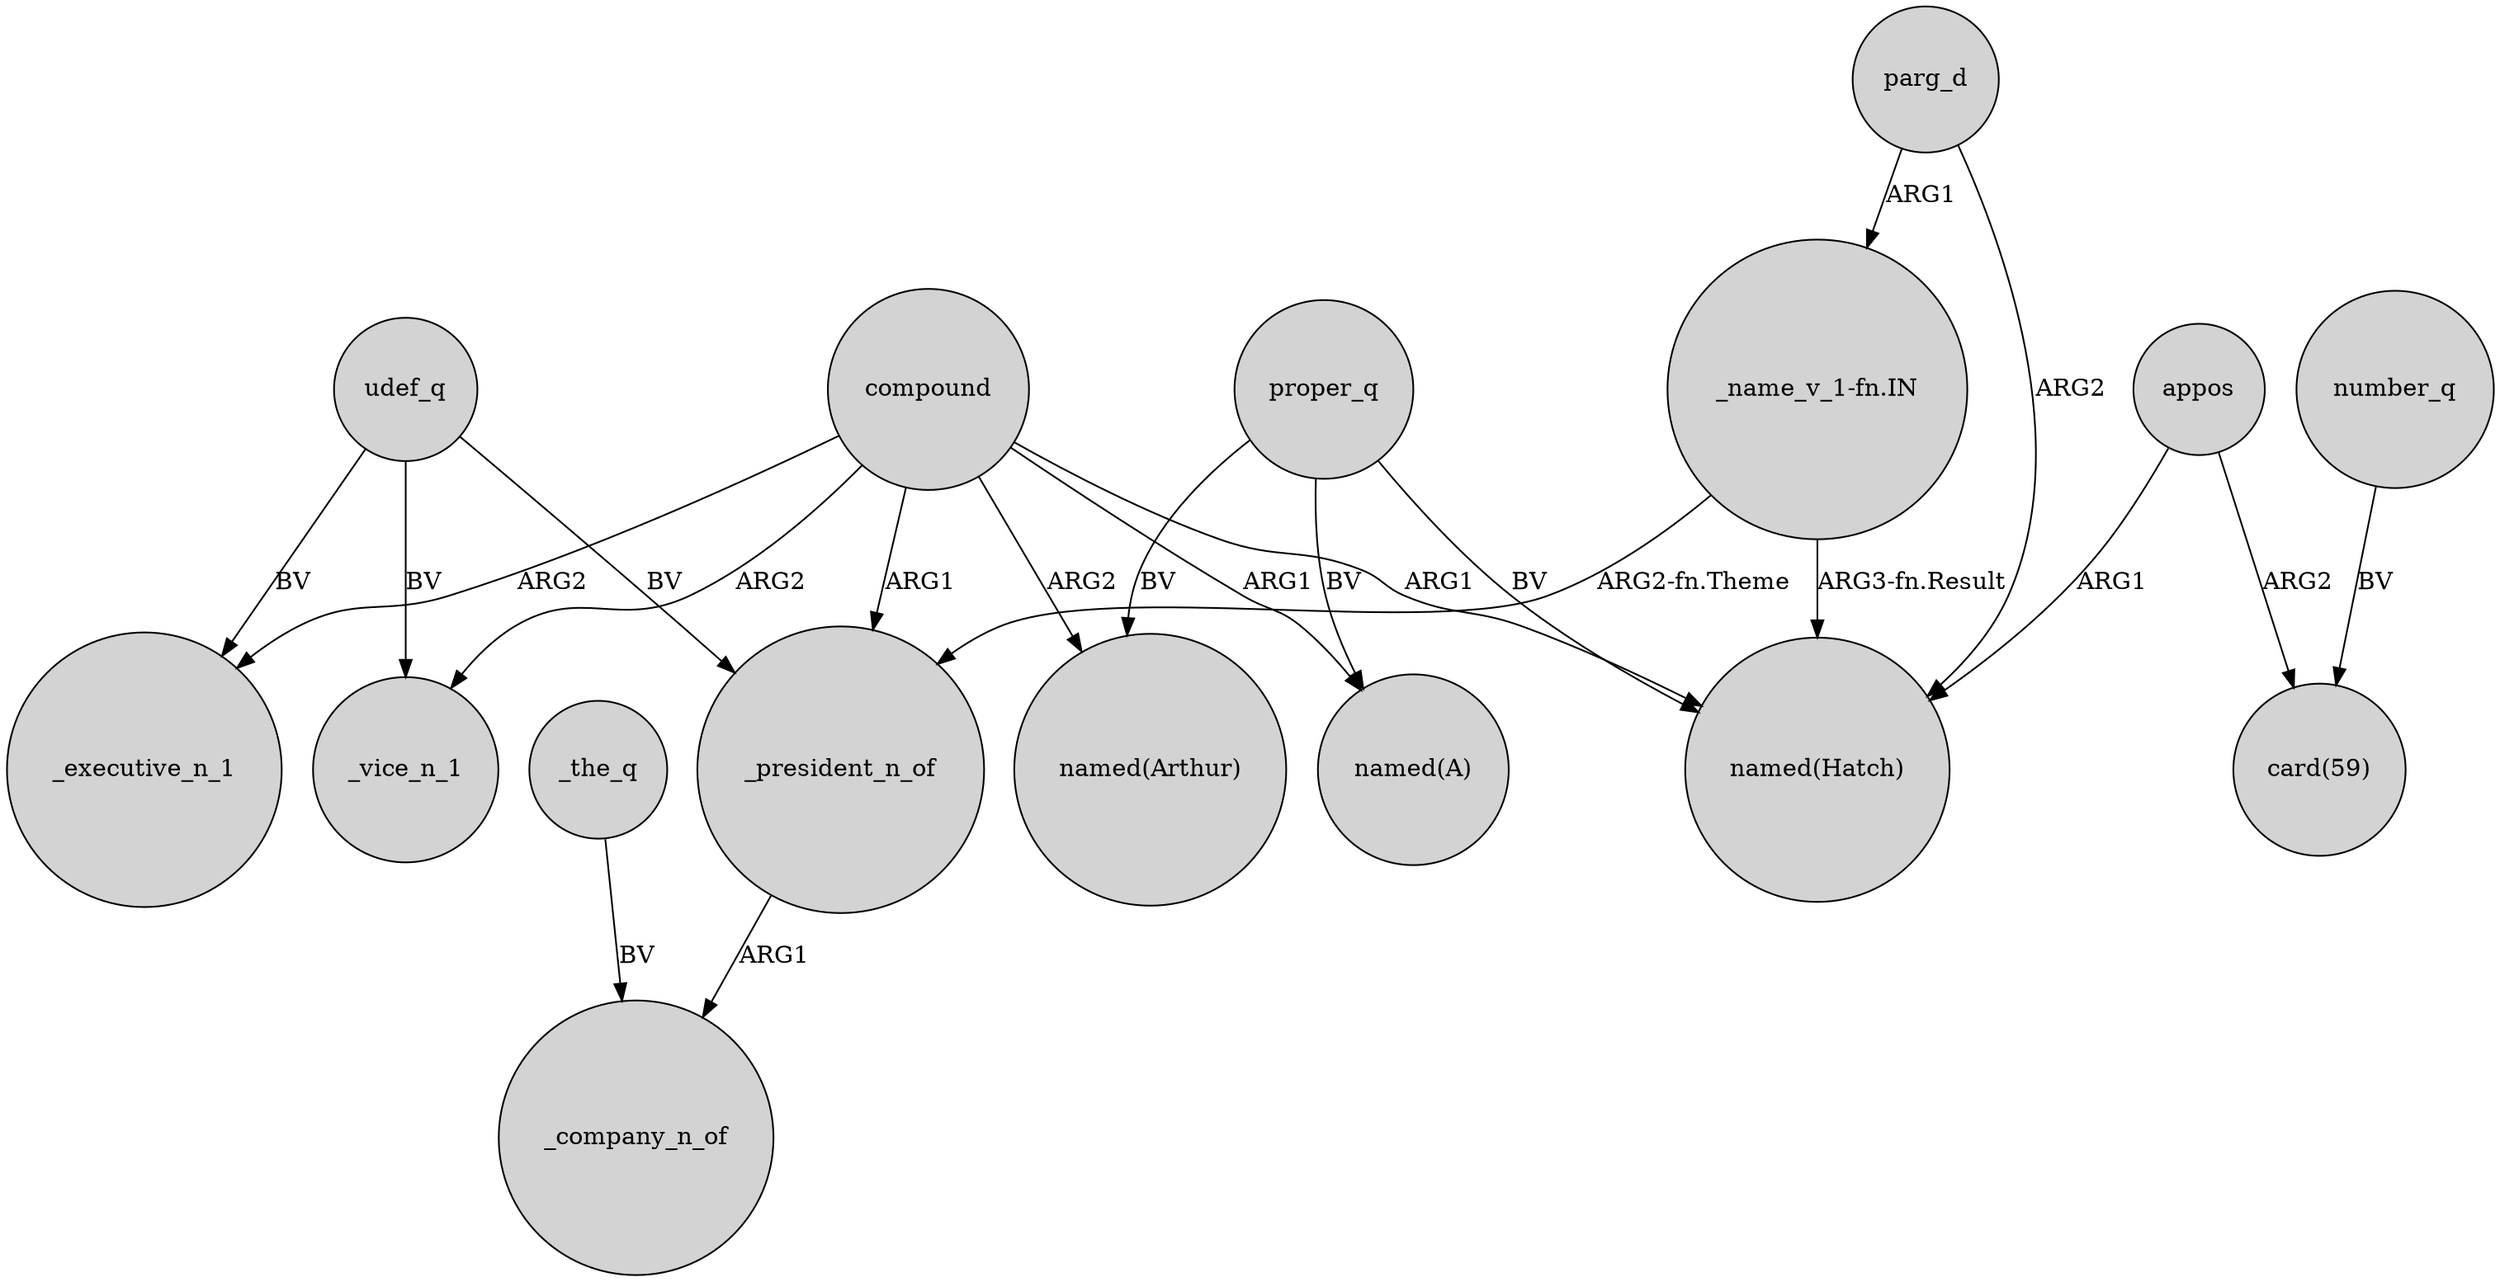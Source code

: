 digraph {
	node [shape=circle style=filled]
	compound -> _vice_n_1 [label=ARG2]
	"_name_v_1-fn.IN" -> "named(Hatch)" [label="ARG3-fn.Result"]
	udef_q -> _executive_n_1 [label=BV]
	parg_d -> "named(Hatch)" [label=ARG2]
	number_q -> "card(59)" [label=BV]
	compound -> "named(A)" [label=ARG1]
	udef_q -> _vice_n_1 [label=BV]
	_the_q -> _company_n_of [label=BV]
	"_name_v_1-fn.IN" -> _president_n_of [label="ARG2-fn.Theme"]
	compound -> "named(Hatch)" [label=ARG1]
	compound -> _president_n_of [label=ARG1]
	udef_q -> _president_n_of [label=BV]
	_president_n_of -> _company_n_of [label=ARG1]
	appos -> "card(59)" [label=ARG2]
	appos -> "named(Hatch)" [label=ARG1]
	proper_q -> "named(Hatch)" [label=BV]
	compound -> "named(Arthur)" [label=ARG2]
	compound -> _executive_n_1 [label=ARG2]
	parg_d -> "_name_v_1-fn.IN" [label=ARG1]
	proper_q -> "named(Arthur)" [label=BV]
	proper_q -> "named(A)" [label=BV]
}
